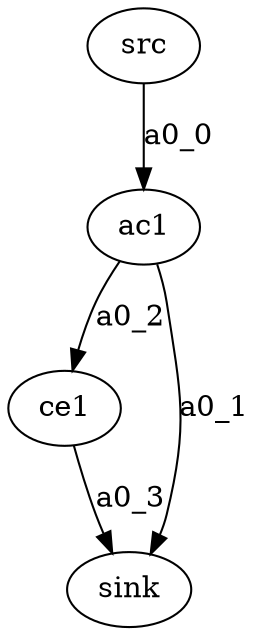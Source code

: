 digraph G {
process_src [label=src];
process_ac1 [label=ac1];
process_ce1 [label=ce1];
process_sink [label=sink];
process_src -> process_ac1  [label=a0_0];
process_ac1 -> process_sink  [label=a0_1];
process_ac1 -> process_ce1  [label=a0_2];
process_ce1 -> process_sink  [label=a0_3];
}
